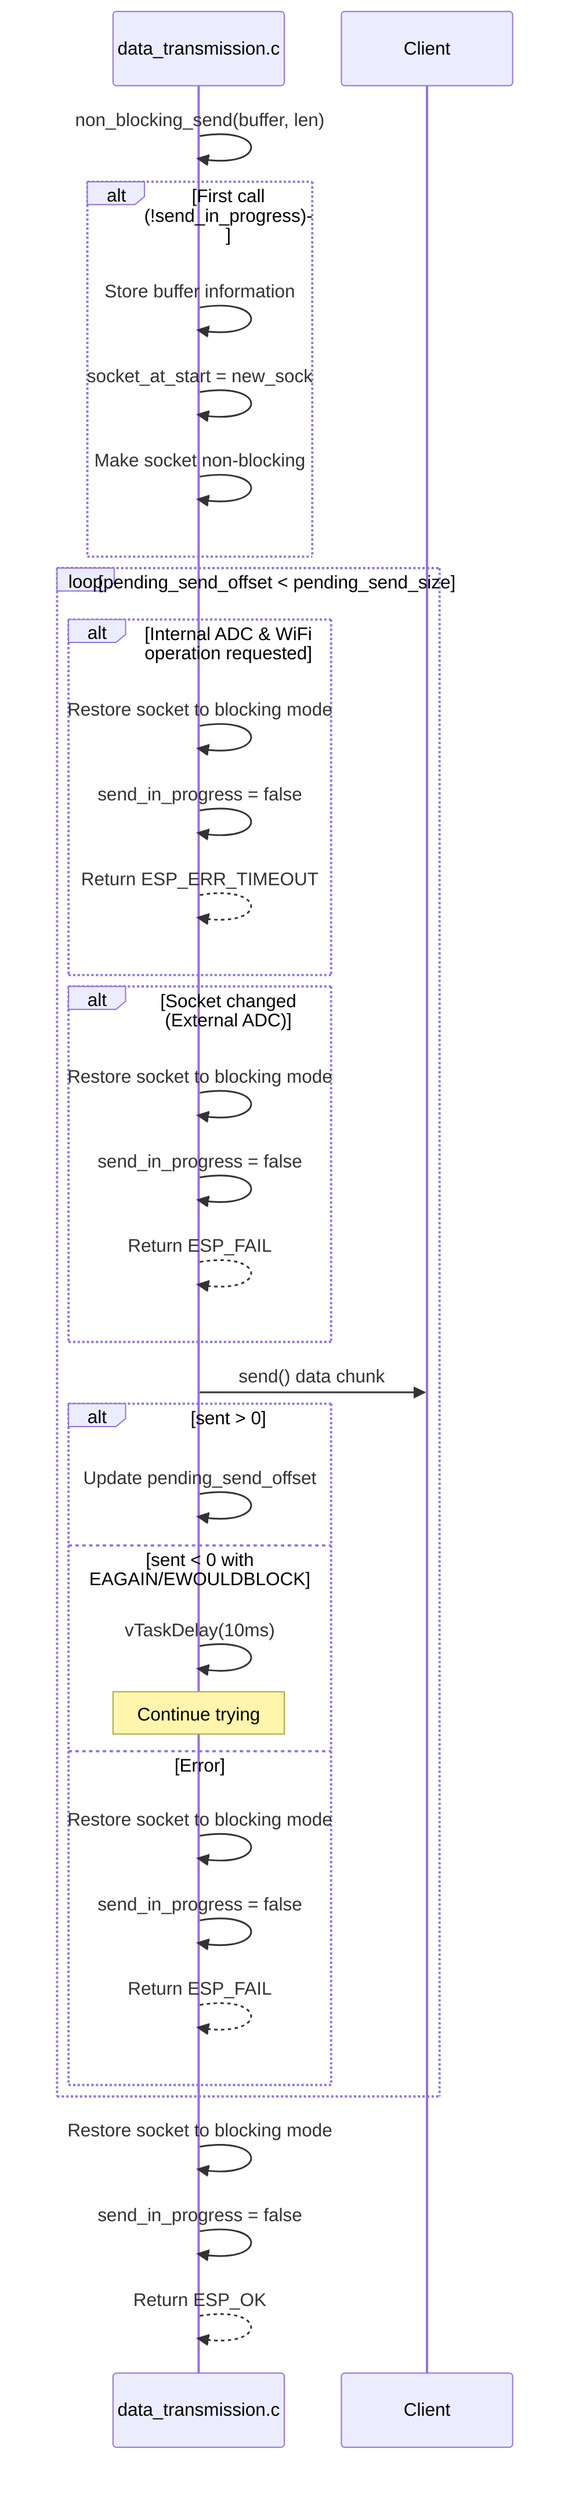 sequenceDiagram
    participant DataTrans as data_transmission.c
    participant Client as Client
    
    DataTrans->>DataTrans: non_blocking_send(buffer, len)
    
    alt First call (!send_in_progress)
        DataTrans->>DataTrans: Store buffer information
        DataTrans->>DataTrans: socket_at_start = new_sock
        DataTrans->>DataTrans: Make socket non-blocking
    end
    
    loop pending_send_offset < pending_send_size
        alt Internal ADC & WiFi operation requested
            DataTrans->>DataTrans: Restore socket to blocking mode
            DataTrans->>DataTrans: send_in_progress = false
            DataTrans-->>DataTrans: Return ESP_ERR_TIMEOUT
        end
        
        alt Socket changed (External ADC)
            DataTrans->>DataTrans: Restore socket to blocking mode
            DataTrans->>DataTrans: send_in_progress = false
            DataTrans-->>DataTrans: Return ESP_FAIL
        end
        
        DataTrans->>Client: send() data chunk
        
        alt sent > 0
            DataTrans->>DataTrans: Update pending_send_offset
        else sent < 0 with EAGAIN/EWOULDBLOCK
            DataTrans->>DataTrans: vTaskDelay(10ms)
            Note over DataTrans: Continue trying
        else Error
            DataTrans->>DataTrans: Restore socket to blocking mode
            DataTrans->>DataTrans: send_in_progress = false
            DataTrans-->>DataTrans: Return ESP_FAIL
        end
    end
    
    DataTrans->>DataTrans: Restore socket to blocking mode
    DataTrans->>DataTrans: send_in_progress = false
    DataTrans-->>DataTrans: Return ESP_OK